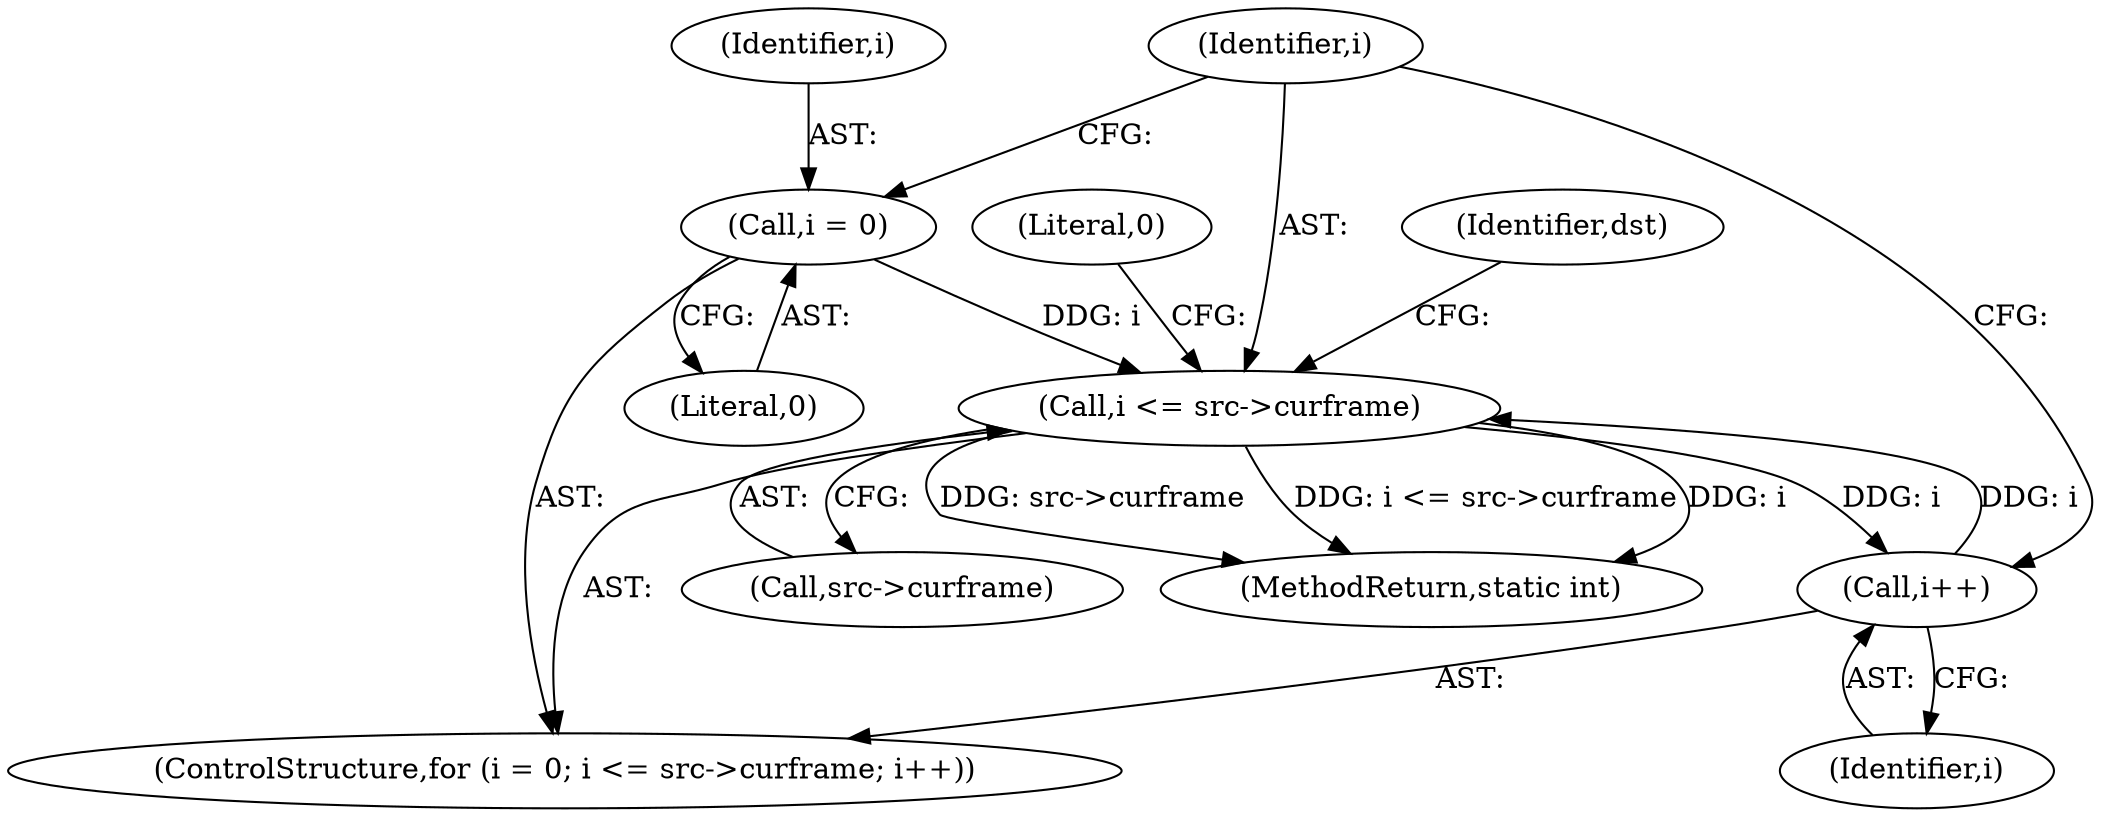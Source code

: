 digraph "0_linux_979d63d50c0c0f7bc537bf821e056cc9fe5abd38_1@pointer" {
"1000155" [label="(Call,i <= src->curframe)"];
"1000152" [label="(Call,i = 0)"];
"1000160" [label="(Call,i++)"];
"1000155" [label="(Call,i <= src->curframe)"];
"1000151" [label="(ControlStructure,for (i = 0; i <= src->curframe; i++))"];
"1000161" [label="(Identifier,i)"];
"1000164" [label="(Identifier,dst)"];
"1000154" [label="(Literal,0)"];
"1000208" [label="(Literal,0)"];
"1000156" [label="(Identifier,i)"];
"1000157" [label="(Call,src->curframe)"];
"1000153" [label="(Identifier,i)"];
"1000155" [label="(Call,i <= src->curframe)"];
"1000209" [label="(MethodReturn,static int)"];
"1000160" [label="(Call,i++)"];
"1000152" [label="(Call,i = 0)"];
"1000155" -> "1000151"  [label="AST: "];
"1000155" -> "1000157"  [label="CFG: "];
"1000156" -> "1000155"  [label="AST: "];
"1000157" -> "1000155"  [label="AST: "];
"1000164" -> "1000155"  [label="CFG: "];
"1000208" -> "1000155"  [label="CFG: "];
"1000155" -> "1000209"  [label="DDG: src->curframe"];
"1000155" -> "1000209"  [label="DDG: i <= src->curframe"];
"1000155" -> "1000209"  [label="DDG: i"];
"1000152" -> "1000155"  [label="DDG: i"];
"1000160" -> "1000155"  [label="DDG: i"];
"1000155" -> "1000160"  [label="DDG: i"];
"1000152" -> "1000151"  [label="AST: "];
"1000152" -> "1000154"  [label="CFG: "];
"1000153" -> "1000152"  [label="AST: "];
"1000154" -> "1000152"  [label="AST: "];
"1000156" -> "1000152"  [label="CFG: "];
"1000160" -> "1000151"  [label="AST: "];
"1000160" -> "1000161"  [label="CFG: "];
"1000161" -> "1000160"  [label="AST: "];
"1000156" -> "1000160"  [label="CFG: "];
}

